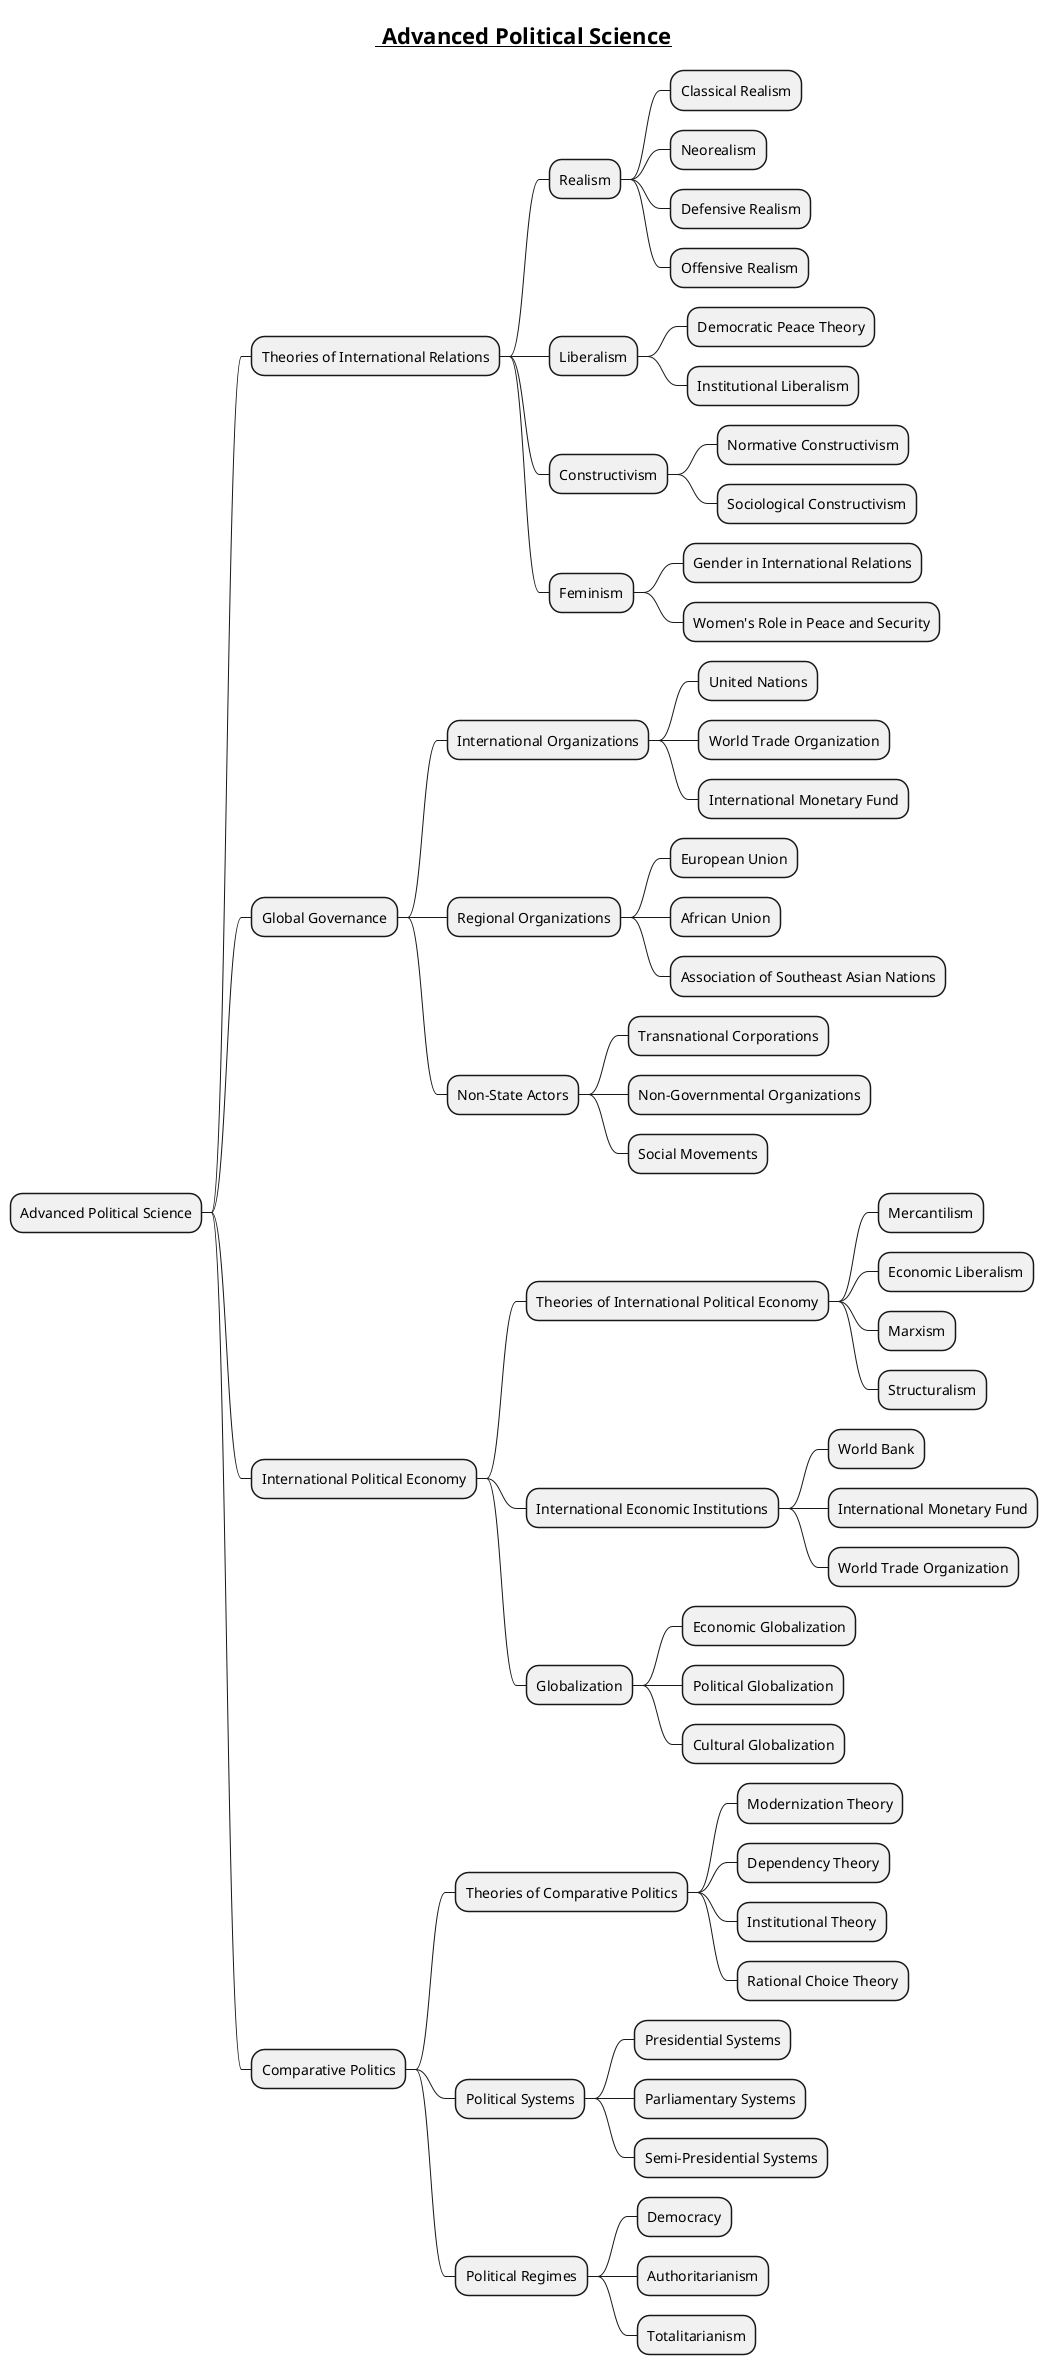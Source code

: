 @startmindmap

title = __ Advanced Political Science__

* Advanced Political Science
** Theories of International Relations
*** Realism
**** Classical Realism
**** Neorealism
**** Defensive Realism
**** Offensive Realism
*** Liberalism
**** Democratic Peace Theory
**** Institutional Liberalism
*** Constructivism
**** Normative Constructivism
**** Sociological Constructivism
*** Feminism
**** Gender in International Relations
**** Women's Role in Peace and Security
** Global Governance
*** International Organizations
**** United Nations
**** World Trade Organization
**** International Monetary Fund
*** Regional Organizations
**** European Union
**** African Union
**** Association of Southeast Asian Nations
*** Non-State Actors
**** Transnational Corporations
**** Non-Governmental Organizations
**** Social Movements
** International Political Economy
*** Theories of International Political Economy
**** Mercantilism
**** Economic Liberalism
**** Marxism
**** Structuralism
*** International Economic Institutions
**** World Bank
**** International Monetary Fund
**** World Trade Organization
*** Globalization
**** Economic Globalization
**** Political Globalization
**** Cultural Globalization
** Comparative Politics
*** Theories of Comparative Politics
**** Modernization Theory
**** Dependency Theory
**** Institutional Theory
**** Rational Choice Theory
*** Political Systems
**** Presidential Systems
**** Parliamentary Systems
**** Semi-Presidential Systems
*** Political Regimes
**** Democracy
**** Authoritarianism
**** Totalitarianism

@endmindmap

